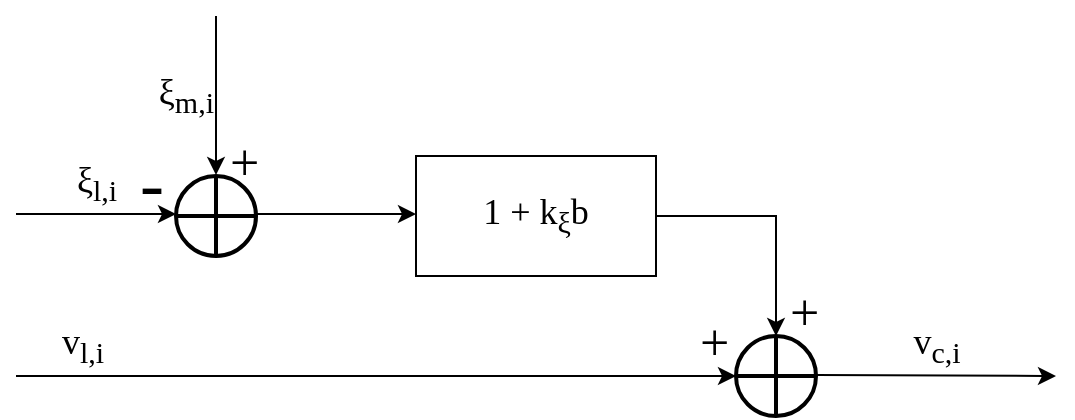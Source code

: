 <mxfile version="12.1.3" pages="1"><diagram id="iXrP5YXTfBPJkDzgRhAm" name="Page-1"><mxGraphModel dx="2052" dy="835" grid="1" gridSize="10" guides="1" tooltips="1" connect="1" arrows="1" fold="1" page="1" pageScale="1" pageWidth="3300" pageHeight="4681" math="0" shadow="0"><root><mxCell id="0"/><mxCell id="1" parent="0"/><mxCell id="Dq-I3fKh4lahv346vh-u-29" value="" style="verticalLabelPosition=bottom;verticalAlign=top;html=1;strokeWidth=2;shape=mxgraph.flowchart.summing_function;fontFamily=Computer Modern;fontSize=18;" vertex="1" parent="1"><mxGeometry x="600" y="240" width="40" height="40" as="geometry"/></mxCell><mxCell id="Dq-I3fKh4lahv346vh-u-32" value="&lt;font style=&quot;font-size: 36px&quot;&gt;-&lt;/font&gt;" style="text;html=1;resizable=0;points=[];autosize=1;align=left;verticalAlign=top;spacingTop=-4;fontSize=18;fontFamily=Computer Modern;" vertex="1" parent="1"><mxGeometry x="580" y="220" width="30" height="30" as="geometry"/></mxCell><mxCell id="Dq-I3fKh4lahv346vh-u-33" value="ξ&lt;sub&gt;m,i&lt;/sub&gt;" style="endArrow=classic;html=1;fontFamily=Computer Modern;fontSize=18;labelPosition=left;verticalLabelPosition=middle;align=right;verticalAlign=middle;" edge="1" parent="1"><mxGeometry width="50" height="50" relative="1" as="geometry"><mxPoint x="620" y="160" as="sourcePoint"/><mxPoint x="620" y="239.5" as="targetPoint"/></mxGeometry></mxCell><mxCell id="Dq-I3fKh4lahv346vh-u-34" value="&lt;font style=&quot;font-size: 26px&quot;&gt;+&lt;/font&gt;" style="text;html=1;resizable=0;points=[];autosize=1;align=left;verticalAlign=top;spacingTop=-4;fontSize=18;fontFamily=Computer Modern;" vertex="1" parent="1"><mxGeometry x="625" y="215" width="30" height="30" as="geometry"/></mxCell><mxCell id="Dq-I3fKh4lahv346vh-u-36" value="" style="endArrow=classic;html=1;fontFamily=Computer Modern;fontSize=18;" edge="1" parent="1"><mxGeometry width="50" height="50" relative="1" as="geometry"><mxPoint x="640" y="259" as="sourcePoint"/><mxPoint x="720" y="259" as="targetPoint"/></mxGeometry></mxCell><mxCell id="Dq-I3fKh4lahv346vh-u-42" value="1 + k&lt;sub&gt;ξ&lt;/sub&gt;b&lt;sub&gt;&lt;br&gt;&lt;/sub&gt;" style="rounded=0;whiteSpace=wrap;html=1;fontFamily=Computer Modern;fontSize=18;" vertex="1" parent="1"><mxGeometry x="720" y="230" width="120" height="60" as="geometry"/></mxCell><mxCell id="Dq-I3fKh4lahv346vh-u-50" value="v&lt;sub&gt;l,i&lt;/sub&gt;" style="endArrow=classic;html=1;fontFamily=Computer Modern;fontSize=18;labelPosition=center;verticalLabelPosition=top;align=center;verticalAlign=bottom;" edge="1" parent="1"><mxGeometry x="-0.818" width="50" height="50" relative="1" as="geometry"><mxPoint x="520" y="340" as="sourcePoint"/><mxPoint x="880" y="340" as="targetPoint"/><mxPoint as="offset"/></mxGeometry></mxCell><mxCell id="Dq-I3fKh4lahv346vh-u-51" value="" style="verticalLabelPosition=bottom;verticalAlign=top;html=1;strokeWidth=2;shape=mxgraph.flowchart.summing_function;fontFamily=Computer Modern;fontSize=18;" vertex="1" parent="1"><mxGeometry x="880" y="320" width="40" height="40" as="geometry"/></mxCell><mxCell id="Dq-I3fKh4lahv346vh-u-52" value="ξ&lt;sub&gt;l,i&lt;br&gt;&lt;/sub&gt;" style="endArrow=classic;html=1;fontFamily=Computer Modern;fontSize=18;labelPosition=center;verticalLabelPosition=top;align=center;verticalAlign=bottom;" edge="1" parent="1"><mxGeometry width="50" height="50" relative="1" as="geometry"><mxPoint x="520" y="259" as="sourcePoint"/><mxPoint x="600" y="259" as="targetPoint"/><mxPoint as="offset"/></mxGeometry></mxCell><mxCell id="Dq-I3fKh4lahv346vh-u-54" value="" style="endArrow=classic;html=1;fontFamily=Computer Modern;fontSize=18;entryX=0.5;entryY=0;entryDx=0;entryDy=0;entryPerimeter=0;rounded=0;" edge="1" parent="1" target="Dq-I3fKh4lahv346vh-u-51"><mxGeometry width="50" height="50" relative="1" as="geometry"><mxPoint x="840" y="260" as="sourcePoint"/><mxPoint x="900" y="260" as="targetPoint"/><Array as="points"><mxPoint x="900" y="260"/></Array></mxGeometry></mxCell><mxCell id="Dq-I3fKh4lahv346vh-u-56" value="&lt;font style=&quot;font-size: 26px&quot;&gt;+&lt;/font&gt;" style="text;html=1;resizable=0;points=[];autosize=1;align=left;verticalAlign=top;spacingTop=-4;fontSize=18;fontFamily=Computer Modern;" vertex="1" parent="1"><mxGeometry x="905" y="290" width="30" height="30" as="geometry"/></mxCell><mxCell id="Dq-I3fKh4lahv346vh-u-58" value="&lt;font style=&quot;font-size: 26px&quot;&gt;+&lt;/font&gt;" style="text;html=1;resizable=0;points=[];autosize=1;align=left;verticalAlign=top;spacingTop=-4;fontSize=18;fontFamily=Computer Modern;" vertex="1" parent="1"><mxGeometry x="860" y="305" width="30" height="30" as="geometry"/></mxCell><mxCell id="Dq-I3fKh4lahv346vh-u-59" value="v&lt;sub&gt;c,i&lt;/sub&gt;" style="endArrow=classic;html=1;fontFamily=Computer Modern;fontSize=18;labelPosition=center;verticalLabelPosition=top;align=center;verticalAlign=bottom;" edge="1" parent="1"><mxGeometry width="50" height="50" relative="1" as="geometry"><mxPoint x="920" y="339.5" as="sourcePoint"/><mxPoint x="1040" y="340" as="targetPoint"/><mxPoint as="offset"/></mxGeometry></mxCell></root></mxGraphModel></diagram></mxfile>